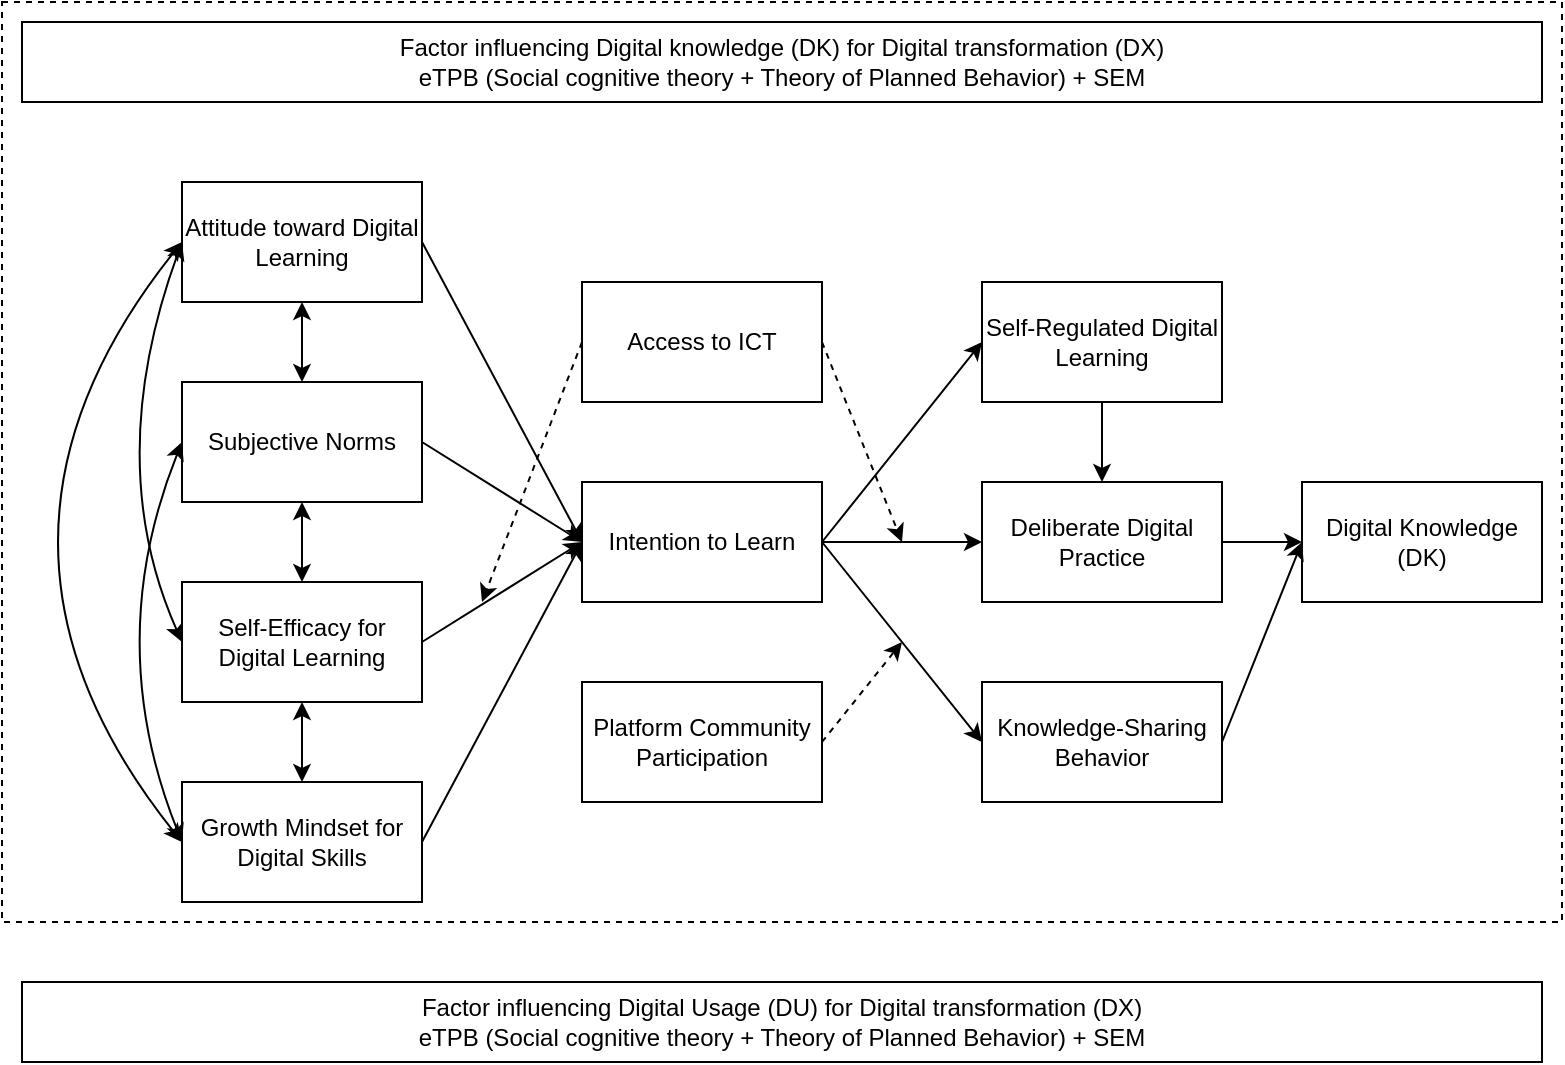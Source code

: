 <mxfile version="28.2.5">
  <diagram name="Page-1" id="uipzM7C1Z6QIqVT_M0VU">
    <mxGraphModel dx="1019" dy="536" grid="1" gridSize="10" guides="1" tooltips="1" connect="1" arrows="1" fold="1" page="1" pageScale="1" pageWidth="6299" pageHeight="3937" math="0" shadow="0">
      <root>
        <mxCell id="0" />
        <mxCell id="1" parent="0" />
        <mxCell id="VJUpxQQ3Kgo22wYn7tkb-47" value="" style="rounded=0;whiteSpace=wrap;html=1;fillColor=none;dashed=1;" vertex="1" parent="1">
          <mxGeometry x="30" y="30" width="780" height="460" as="geometry" />
        </mxCell>
        <mxCell id="VJUpxQQ3Kgo22wYn7tkb-1" value="Factor influencing Digital knowledge (DK) for Digital transformation (DX)&lt;div&gt;eTPB (Social cognitive theory + Theory of Planned Behavior) + SEM&lt;/div&gt;" style="rounded=0;whiteSpace=wrap;html=1;" vertex="1" parent="1">
          <mxGeometry x="40" y="40" width="760" height="40" as="geometry" />
        </mxCell>
        <mxCell id="VJUpxQQ3Kgo22wYn7tkb-10" style="rounded=0;orthogonalLoop=1;jettySize=auto;html=1;exitX=1;exitY=0.5;exitDx=0;exitDy=0;entryX=0;entryY=0.5;entryDx=0;entryDy=0;" edge="1" parent="1" source="VJUpxQQ3Kgo22wYn7tkb-2" target="VJUpxQQ3Kgo22wYn7tkb-8">
          <mxGeometry relative="1" as="geometry" />
        </mxCell>
        <mxCell id="VJUpxQQ3Kgo22wYn7tkb-2" value="Attitude toward Digital Learning" style="rounded=0;whiteSpace=wrap;html=1;" vertex="1" parent="1">
          <mxGeometry x="120" y="120" width="120" height="60" as="geometry" />
        </mxCell>
        <mxCell id="VJUpxQQ3Kgo22wYn7tkb-11" style="rounded=0;orthogonalLoop=1;jettySize=auto;html=1;exitX=1;exitY=0.5;exitDx=0;exitDy=0;entryX=0;entryY=0.5;entryDx=0;entryDy=0;" edge="1" parent="1" source="VJUpxQQ3Kgo22wYn7tkb-3" target="VJUpxQQ3Kgo22wYn7tkb-8">
          <mxGeometry relative="1" as="geometry" />
        </mxCell>
        <mxCell id="VJUpxQQ3Kgo22wYn7tkb-3" value="Subjective Norms" style="rounded=0;whiteSpace=wrap;html=1;" vertex="1" parent="1">
          <mxGeometry x="120" y="220" width="120" height="60" as="geometry" />
        </mxCell>
        <mxCell id="VJUpxQQ3Kgo22wYn7tkb-12" style="rounded=0;orthogonalLoop=1;jettySize=auto;html=1;exitX=1;exitY=0.5;exitDx=0;exitDy=0;entryX=0;entryY=0.5;entryDx=0;entryDy=0;" edge="1" parent="1" source="VJUpxQQ3Kgo22wYn7tkb-4" target="VJUpxQQ3Kgo22wYn7tkb-8">
          <mxGeometry relative="1" as="geometry">
            <mxPoint x="300" y="270" as="targetPoint" />
          </mxGeometry>
        </mxCell>
        <mxCell id="VJUpxQQ3Kgo22wYn7tkb-4" value="Self-Efficacy for Digital Learning" style="rounded=0;whiteSpace=wrap;html=1;" vertex="1" parent="1">
          <mxGeometry x="120" y="320" width="120" height="60" as="geometry" />
        </mxCell>
        <mxCell id="VJUpxQQ3Kgo22wYn7tkb-13" style="rounded=0;orthogonalLoop=1;jettySize=auto;html=1;exitX=1;exitY=0.5;exitDx=0;exitDy=0;entryX=0;entryY=0.5;entryDx=0;entryDy=0;" edge="1" parent="1" source="VJUpxQQ3Kgo22wYn7tkb-5" target="VJUpxQQ3Kgo22wYn7tkb-8">
          <mxGeometry relative="1" as="geometry" />
        </mxCell>
        <mxCell id="VJUpxQQ3Kgo22wYn7tkb-5" value="Growth Mindset for Digital Skills" style="rounded=0;whiteSpace=wrap;html=1;" vertex="1" parent="1">
          <mxGeometry x="120" y="420" width="120" height="60" as="geometry" />
        </mxCell>
        <mxCell id="VJUpxQQ3Kgo22wYn7tkb-6" value="Digital Knowledge (DK)" style="rounded=0;whiteSpace=wrap;html=1;" vertex="1" parent="1">
          <mxGeometry x="680" y="270" width="120" height="60" as="geometry" />
        </mxCell>
        <mxCell id="VJUpxQQ3Kgo22wYn7tkb-44" style="edgeStyle=none;rounded=0;orthogonalLoop=1;jettySize=auto;html=1;exitX=0;exitY=0.5;exitDx=0;exitDy=0;dashed=1;" edge="1" parent="1" source="VJUpxQQ3Kgo22wYn7tkb-7">
          <mxGeometry relative="1" as="geometry">
            <mxPoint x="270" y="330" as="targetPoint" />
          </mxGeometry>
        </mxCell>
        <mxCell id="VJUpxQQ3Kgo22wYn7tkb-45" style="edgeStyle=none;rounded=0;orthogonalLoop=1;jettySize=auto;html=1;exitX=1;exitY=0.5;exitDx=0;exitDy=0;dashed=1;" edge="1" parent="1" source="VJUpxQQ3Kgo22wYn7tkb-7">
          <mxGeometry relative="1" as="geometry">
            <mxPoint x="480" y="300" as="targetPoint" />
          </mxGeometry>
        </mxCell>
        <mxCell id="VJUpxQQ3Kgo22wYn7tkb-7" value="Access to ICT" style="rounded=0;whiteSpace=wrap;html=1;" vertex="1" parent="1">
          <mxGeometry x="320" y="170" width="120" height="60" as="geometry" />
        </mxCell>
        <mxCell id="VJUpxQQ3Kgo22wYn7tkb-19" style="rounded=0;orthogonalLoop=1;jettySize=auto;html=1;exitX=1;exitY=0.5;exitDx=0;exitDy=0;entryX=0;entryY=0.5;entryDx=0;entryDy=0;" edge="1" parent="1" source="VJUpxQQ3Kgo22wYn7tkb-8" target="VJUpxQQ3Kgo22wYn7tkb-18">
          <mxGeometry relative="1" as="geometry" />
        </mxCell>
        <mxCell id="VJUpxQQ3Kgo22wYn7tkb-36" style="rounded=0;orthogonalLoop=1;jettySize=auto;html=1;exitX=1;exitY=0.5;exitDx=0;exitDy=0;entryX=0;entryY=0.5;entryDx=0;entryDy=0;" edge="1" parent="1" source="VJUpxQQ3Kgo22wYn7tkb-8" target="VJUpxQQ3Kgo22wYn7tkb-20">
          <mxGeometry relative="1" as="geometry" />
        </mxCell>
        <mxCell id="VJUpxQQ3Kgo22wYn7tkb-37" style="rounded=0;orthogonalLoop=1;jettySize=auto;html=1;exitX=1;exitY=0.5;exitDx=0;exitDy=0;entryX=0;entryY=0.5;entryDx=0;entryDy=0;" edge="1" parent="1" source="VJUpxQQ3Kgo22wYn7tkb-8" target="VJUpxQQ3Kgo22wYn7tkb-21">
          <mxGeometry relative="1" as="geometry" />
        </mxCell>
        <mxCell id="VJUpxQQ3Kgo22wYn7tkb-8" value="Intention to Learn" style="rounded=0;whiteSpace=wrap;html=1;" vertex="1" parent="1">
          <mxGeometry x="320" y="270" width="120" height="60" as="geometry" />
        </mxCell>
        <mxCell id="VJUpxQQ3Kgo22wYn7tkb-43" style="edgeStyle=none;rounded=0;orthogonalLoop=1;jettySize=auto;html=1;exitX=1;exitY=0.5;exitDx=0;exitDy=0;dashed=1;" edge="1" parent="1" source="VJUpxQQ3Kgo22wYn7tkb-9">
          <mxGeometry relative="1" as="geometry">
            <mxPoint x="480" y="350" as="targetPoint" />
          </mxGeometry>
        </mxCell>
        <mxCell id="VJUpxQQ3Kgo22wYn7tkb-9" value="Platform Community Participation" style="rounded=0;whiteSpace=wrap;html=1;" vertex="1" parent="1">
          <mxGeometry x="320" y="370" width="120" height="60" as="geometry" />
        </mxCell>
        <mxCell id="VJUpxQQ3Kgo22wYn7tkb-46" style="edgeStyle=none;rounded=0;orthogonalLoop=1;jettySize=auto;html=1;exitX=0.5;exitY=1;exitDx=0;exitDy=0;entryX=0.5;entryY=0;entryDx=0;entryDy=0;" edge="1" parent="1" source="VJUpxQQ3Kgo22wYn7tkb-18" target="VJUpxQQ3Kgo22wYn7tkb-20">
          <mxGeometry relative="1" as="geometry" />
        </mxCell>
        <mxCell id="VJUpxQQ3Kgo22wYn7tkb-18" value="Self-Regulated Digital Learning" style="rounded=0;whiteSpace=wrap;html=1;" vertex="1" parent="1">
          <mxGeometry x="520" y="170" width="120" height="60" as="geometry" />
        </mxCell>
        <mxCell id="VJUpxQQ3Kgo22wYn7tkb-41" style="rounded=0;orthogonalLoop=1;jettySize=auto;html=1;exitX=1;exitY=0.5;exitDx=0;exitDy=0;entryX=0;entryY=0.5;entryDx=0;entryDy=0;" edge="1" parent="1" source="VJUpxQQ3Kgo22wYn7tkb-20" target="VJUpxQQ3Kgo22wYn7tkb-6">
          <mxGeometry relative="1" as="geometry" />
        </mxCell>
        <mxCell id="VJUpxQQ3Kgo22wYn7tkb-20" value="Deliberate Digital Practice" style="rounded=0;whiteSpace=wrap;html=1;" vertex="1" parent="1">
          <mxGeometry x="520" y="270" width="120" height="60" as="geometry" />
        </mxCell>
        <mxCell id="VJUpxQQ3Kgo22wYn7tkb-40" style="rounded=0;orthogonalLoop=1;jettySize=auto;html=1;exitX=1;exitY=0.5;exitDx=0;exitDy=0;entryX=0;entryY=0.5;entryDx=0;entryDy=0;" edge="1" parent="1" source="VJUpxQQ3Kgo22wYn7tkb-21" target="VJUpxQQ3Kgo22wYn7tkb-6">
          <mxGeometry relative="1" as="geometry" />
        </mxCell>
        <mxCell id="VJUpxQQ3Kgo22wYn7tkb-21" value="Knowledge-Sharing Behavior" style="rounded=0;whiteSpace=wrap;html=1;" vertex="1" parent="1">
          <mxGeometry x="520" y="370" width="120" height="60" as="geometry" />
        </mxCell>
        <mxCell id="VJUpxQQ3Kgo22wYn7tkb-27" value="" style="endArrow=classic;startArrow=classic;html=1;rounded=0;curved=1;entryX=0.5;entryY=1;entryDx=0;entryDy=0;exitX=0.5;exitY=0;exitDx=0;exitDy=0;" edge="1" parent="1" source="VJUpxQQ3Kgo22wYn7tkb-3" target="VJUpxQQ3Kgo22wYn7tkb-2">
          <mxGeometry width="50" height="50" relative="1" as="geometry">
            <mxPoint x="370" y="290" as="sourcePoint" />
            <mxPoint x="420" y="240" as="targetPoint" />
          </mxGeometry>
        </mxCell>
        <mxCell id="VJUpxQQ3Kgo22wYn7tkb-29" value="" style="endArrow=classic;startArrow=classic;html=1;rounded=0;curved=1;entryX=0.5;entryY=1;entryDx=0;entryDy=0;exitX=0.5;exitY=0;exitDx=0;exitDy=0;" edge="1" parent="1" source="VJUpxQQ3Kgo22wYn7tkb-4" target="VJUpxQQ3Kgo22wYn7tkb-3">
          <mxGeometry width="50" height="50" relative="1" as="geometry">
            <mxPoint x="370" y="350" as="sourcePoint" />
            <mxPoint x="420" y="300" as="targetPoint" />
          </mxGeometry>
        </mxCell>
        <mxCell id="VJUpxQQ3Kgo22wYn7tkb-32" value="" style="endArrow=classic;startArrow=classic;html=1;rounded=0;curved=1;entryX=0;entryY=0.5;entryDx=0;entryDy=0;exitX=0;exitY=0.5;exitDx=0;exitDy=0;" edge="1" parent="1" source="VJUpxQQ3Kgo22wYn7tkb-4" target="VJUpxQQ3Kgo22wYn7tkb-2">
          <mxGeometry width="50" height="50" relative="1" as="geometry">
            <mxPoint x="370" y="350" as="sourcePoint" />
            <mxPoint x="420" y="300" as="targetPoint" />
            <Array as="points">
              <mxPoint x="80" y="260" />
            </Array>
          </mxGeometry>
        </mxCell>
        <mxCell id="VJUpxQQ3Kgo22wYn7tkb-34" value="" style="endArrow=classic;startArrow=classic;html=1;rounded=0;curved=1;entryX=0;entryY=0.5;entryDx=0;entryDy=0;exitX=0;exitY=0.5;exitDx=0;exitDy=0;" edge="1" parent="1" source="VJUpxQQ3Kgo22wYn7tkb-5" target="VJUpxQQ3Kgo22wYn7tkb-2">
          <mxGeometry width="50" height="50" relative="1" as="geometry">
            <mxPoint x="370" y="350" as="sourcePoint" />
            <mxPoint x="420" y="300" as="targetPoint" />
            <Array as="points">
              <mxPoint y="300" />
            </Array>
          </mxGeometry>
        </mxCell>
        <mxCell id="VJUpxQQ3Kgo22wYn7tkb-35" value="" style="endArrow=classic;startArrow=classic;html=1;rounded=0;curved=1;entryX=0;entryY=0.5;entryDx=0;entryDy=0;exitX=0;exitY=0.5;exitDx=0;exitDy=0;" edge="1" parent="1" source="VJUpxQQ3Kgo22wYn7tkb-5" target="VJUpxQQ3Kgo22wYn7tkb-3">
          <mxGeometry width="50" height="50" relative="1" as="geometry">
            <mxPoint x="370" y="350" as="sourcePoint" />
            <mxPoint x="420" y="300" as="targetPoint" />
            <Array as="points">
              <mxPoint x="80" y="350" />
            </Array>
          </mxGeometry>
        </mxCell>
        <mxCell id="VJUpxQQ3Kgo22wYn7tkb-48" value="Factor influencing Digital Usage (DU) for Digital transformation (DX)&lt;div&gt;eTPB (Social cognitive theory + Theory of Planned Behavior) + SEM&lt;/div&gt;" style="rounded=0;whiteSpace=wrap;html=1;" vertex="1" parent="1">
          <mxGeometry x="40" y="520" width="760" height="40" as="geometry" />
        </mxCell>
        <mxCell id="VJUpxQQ3Kgo22wYn7tkb-51" value="" style="endArrow=classic;startArrow=classic;html=1;rounded=0;entryX=0.5;entryY=1;entryDx=0;entryDy=0;exitX=0.5;exitY=0;exitDx=0;exitDy=0;" edge="1" parent="1" source="VJUpxQQ3Kgo22wYn7tkb-5" target="VJUpxQQ3Kgo22wYn7tkb-4">
          <mxGeometry width="50" height="50" relative="1" as="geometry">
            <mxPoint x="150" y="440" as="sourcePoint" />
            <mxPoint x="200" y="390" as="targetPoint" />
          </mxGeometry>
        </mxCell>
      </root>
    </mxGraphModel>
  </diagram>
</mxfile>
